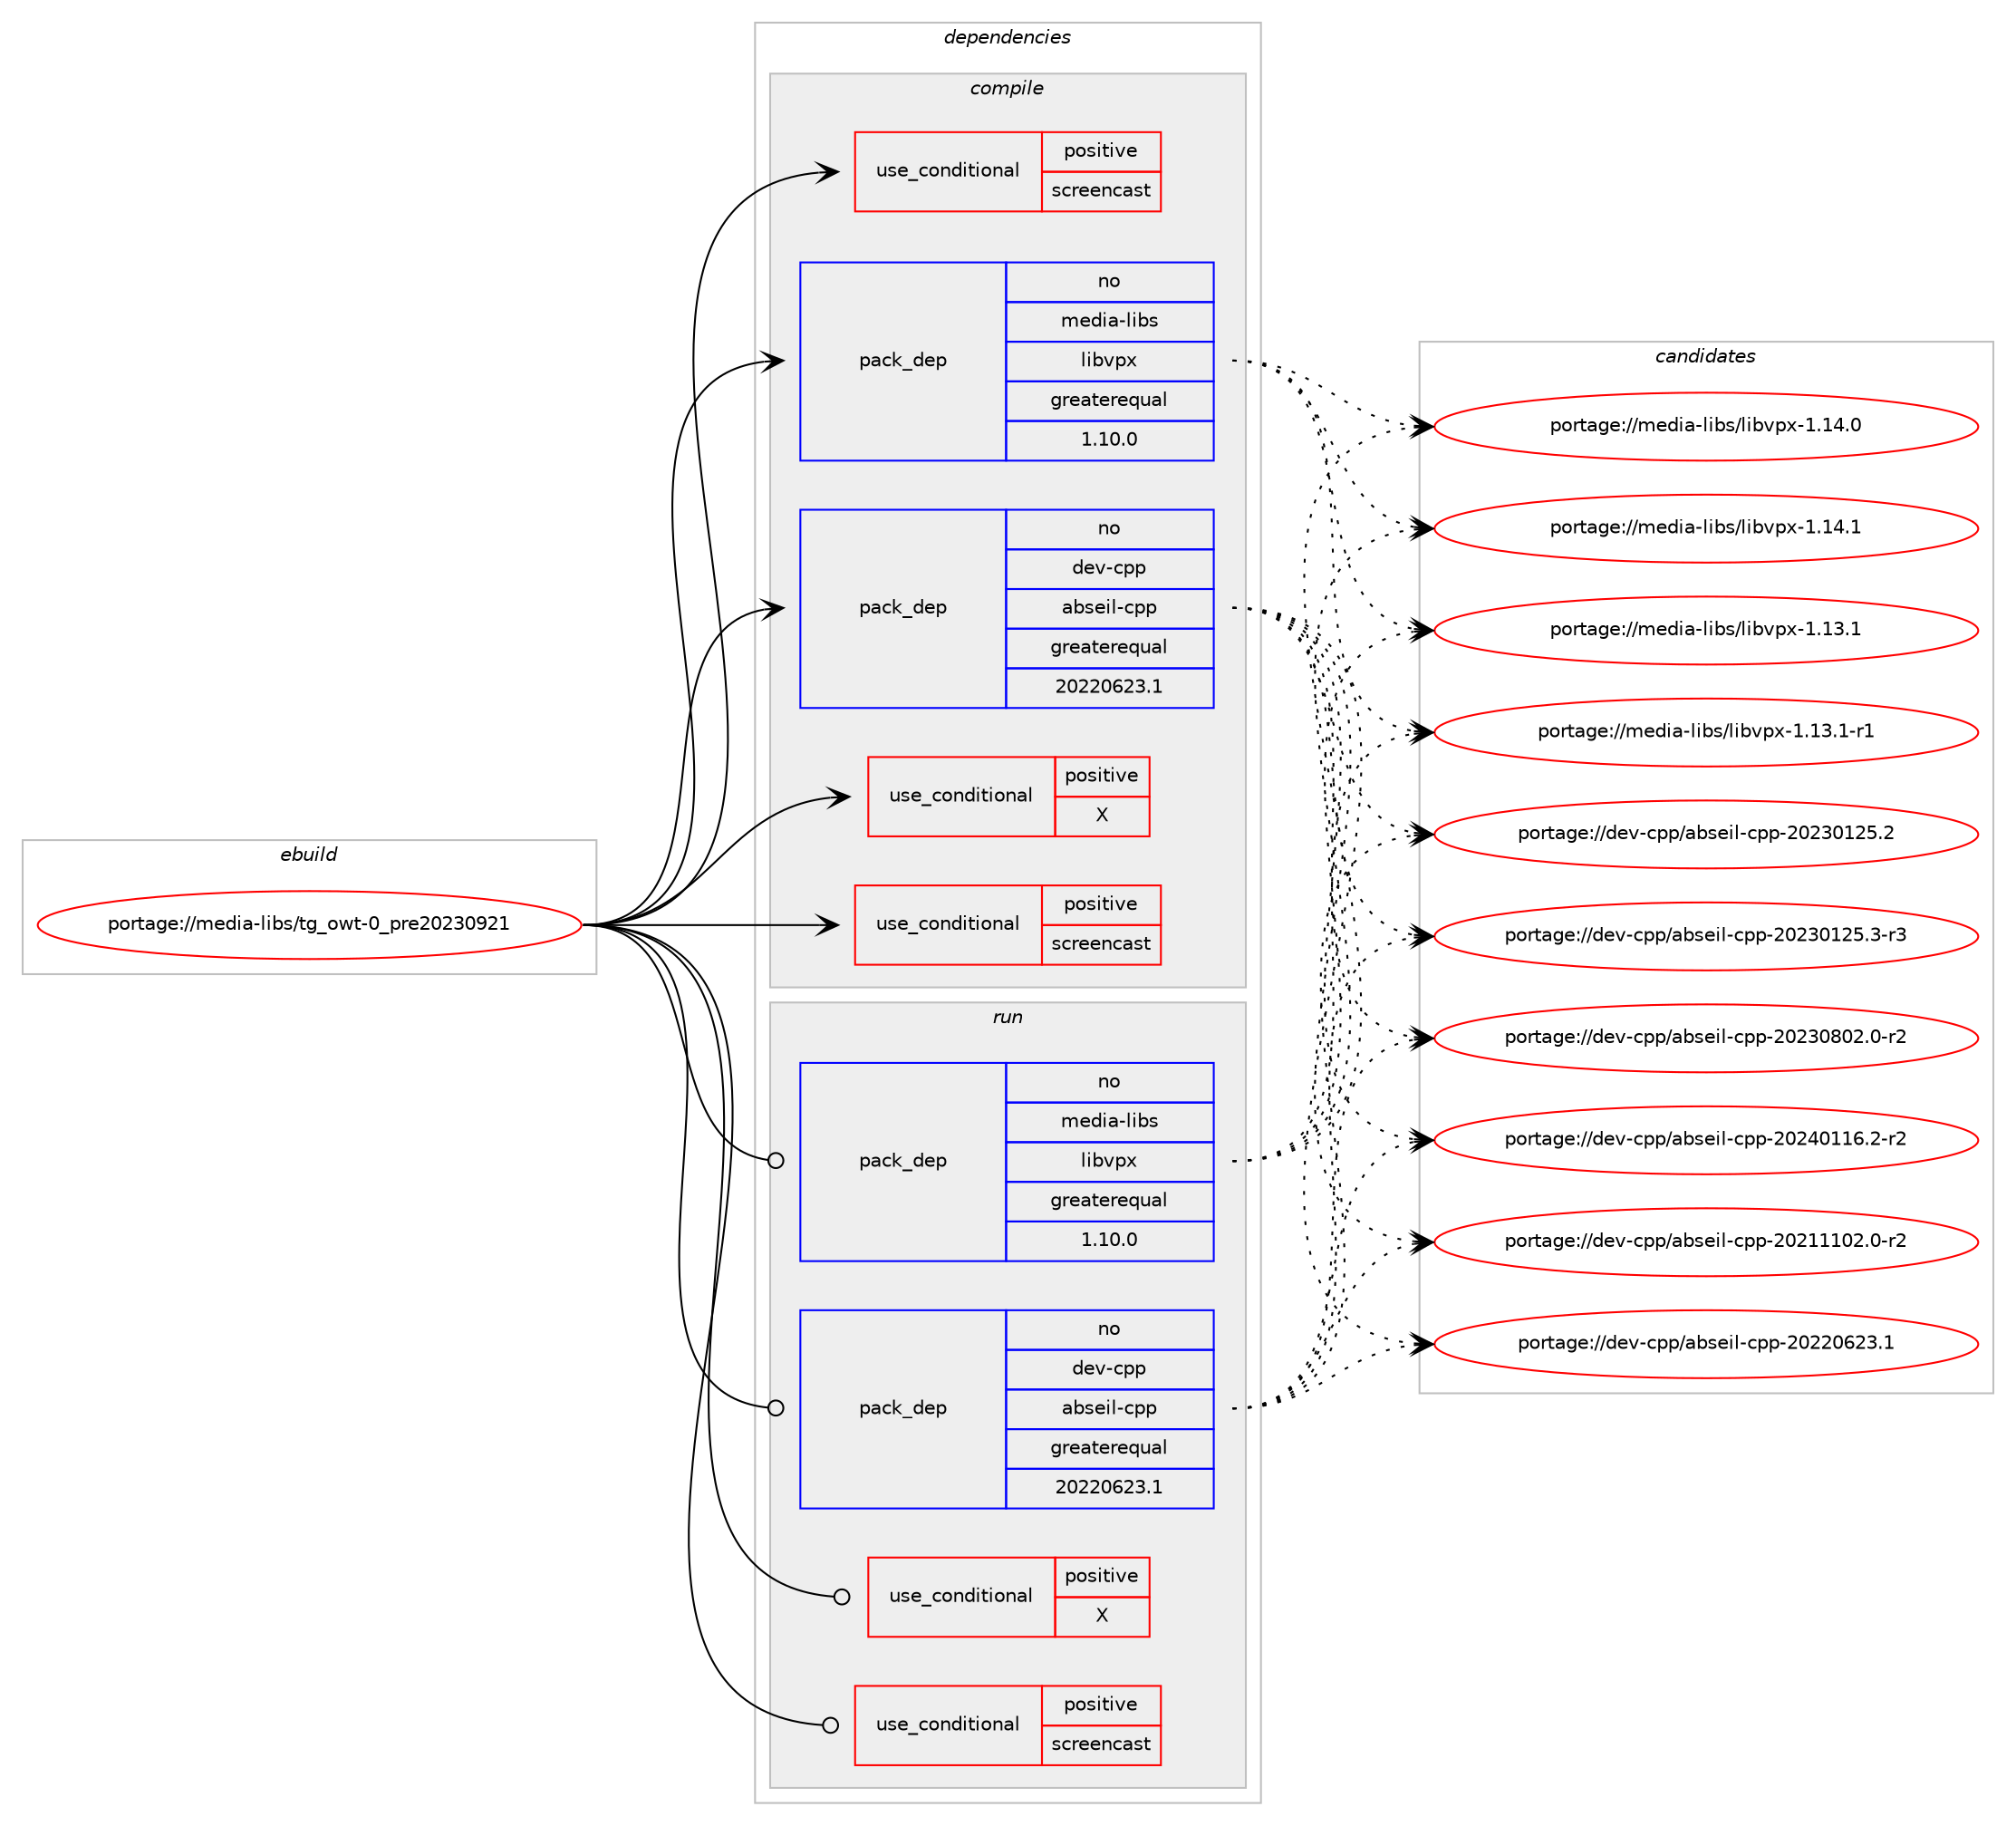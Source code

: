 digraph prolog {

# *************
# Graph options
# *************

newrank=true;
concentrate=true;
compound=true;
graph [rankdir=LR,fontname=Helvetica,fontsize=10,ranksep=1.5];#, ranksep=2.5, nodesep=0.2];
edge  [arrowhead=vee];
node  [fontname=Helvetica,fontsize=10];

# **********
# The ebuild
# **********

subgraph cluster_leftcol {
color=gray;
rank=same;
label=<<i>ebuild</i>>;
id [label="portage://media-libs/tg_owt-0_pre20230921", color=red, width=4, href="../media-libs/tg_owt-0_pre20230921.svg"];
}

# ****************
# The dependencies
# ****************

subgraph cluster_midcol {
color=gray;
label=<<i>dependencies</i>>;
subgraph cluster_compile {
fillcolor="#eeeeee";
style=filled;
label=<<i>compile</i>>;
subgraph cond75980 {
dependency158993 [label=<<TABLE BORDER="0" CELLBORDER="1" CELLSPACING="0" CELLPADDING="4"><TR><TD ROWSPAN="3" CELLPADDING="10">use_conditional</TD></TR><TR><TD>positive</TD></TR><TR><TD>X</TD></TR></TABLE>>, shape=none, color=red];
# *** BEGIN UNKNOWN DEPENDENCY TYPE (TODO) ***
# dependency158993 -> package_dependency(portage://media-libs/tg_owt-0_pre20230921,install,no,x11-libs,libX11,none,[,,],[],[])
# *** END UNKNOWN DEPENDENCY TYPE (TODO) ***

# *** BEGIN UNKNOWN DEPENDENCY TYPE (TODO) ***
# dependency158993 -> package_dependency(portage://media-libs/tg_owt-0_pre20230921,install,no,x11-libs,libXcomposite,none,[,,],[],[])
# *** END UNKNOWN DEPENDENCY TYPE (TODO) ***

# *** BEGIN UNKNOWN DEPENDENCY TYPE (TODO) ***
# dependency158993 -> package_dependency(portage://media-libs/tg_owt-0_pre20230921,install,no,x11-libs,libXdamage,none,[,,],[],[])
# *** END UNKNOWN DEPENDENCY TYPE (TODO) ***

# *** BEGIN UNKNOWN DEPENDENCY TYPE (TODO) ***
# dependency158993 -> package_dependency(portage://media-libs/tg_owt-0_pre20230921,install,no,x11-libs,libXext,none,[,,],[],[])
# *** END UNKNOWN DEPENDENCY TYPE (TODO) ***

# *** BEGIN UNKNOWN DEPENDENCY TYPE (TODO) ***
# dependency158993 -> package_dependency(portage://media-libs/tg_owt-0_pre20230921,install,no,x11-libs,libXfixes,none,[,,],[],[])
# *** END UNKNOWN DEPENDENCY TYPE (TODO) ***

# *** BEGIN UNKNOWN DEPENDENCY TYPE (TODO) ***
# dependency158993 -> package_dependency(portage://media-libs/tg_owt-0_pre20230921,install,no,x11-libs,libXrender,none,[,,],[],[])
# *** END UNKNOWN DEPENDENCY TYPE (TODO) ***

# *** BEGIN UNKNOWN DEPENDENCY TYPE (TODO) ***
# dependency158993 -> package_dependency(portage://media-libs/tg_owt-0_pre20230921,install,no,x11-libs,libXrandr,none,[,,],[],[])
# *** END UNKNOWN DEPENDENCY TYPE (TODO) ***

# *** BEGIN UNKNOWN DEPENDENCY TYPE (TODO) ***
# dependency158993 -> package_dependency(portage://media-libs/tg_owt-0_pre20230921,install,no,x11-libs,libXtst,none,[,,],[],[])
# *** END UNKNOWN DEPENDENCY TYPE (TODO) ***

}
id:e -> dependency158993:w [weight=20,style="solid",arrowhead="vee"];
subgraph cond75981 {
dependency158994 [label=<<TABLE BORDER="0" CELLBORDER="1" CELLSPACING="0" CELLPADDING="4"><TR><TD ROWSPAN="3" CELLPADDING="10">use_conditional</TD></TR><TR><TD>positive</TD></TR><TR><TD>screencast</TD></TR></TABLE>>, shape=none, color=red];
# *** BEGIN UNKNOWN DEPENDENCY TYPE (TODO) ***
# dependency158994 -> package_dependency(portage://media-libs/tg_owt-0_pre20230921,install,no,dev-libs,glib,none,[,,],[slot(2)],[])
# *** END UNKNOWN DEPENDENCY TYPE (TODO) ***

# *** BEGIN UNKNOWN DEPENDENCY TYPE (TODO) ***
# dependency158994 -> package_dependency(portage://media-libs/tg_owt-0_pre20230921,install,no,media-video,pipewire,none,[,,],any_same_slot,[])
# *** END UNKNOWN DEPENDENCY TYPE (TODO) ***

}
id:e -> dependency158994:w [weight=20,style="solid",arrowhead="vee"];
subgraph cond75982 {
dependency158995 [label=<<TABLE BORDER="0" CELLBORDER="1" CELLSPACING="0" CELLPADDING="4"><TR><TD ROWSPAN="3" CELLPADDING="10">use_conditional</TD></TR><TR><TD>positive</TD></TR><TR><TD>screencast</TD></TR></TABLE>>, shape=none, color=red];
# *** BEGIN UNKNOWN DEPENDENCY TYPE (TODO) ***
# dependency158995 -> package_dependency(portage://media-libs/tg_owt-0_pre20230921,install,no,media-libs,libglvnd,none,[,,],[],[])
# *** END UNKNOWN DEPENDENCY TYPE (TODO) ***

# *** BEGIN UNKNOWN DEPENDENCY TYPE (TODO) ***
# dependency158995 -> package_dependency(portage://media-libs/tg_owt-0_pre20230921,install,no,media-libs,mesa,none,[,,],[],[])
# *** END UNKNOWN DEPENDENCY TYPE (TODO) ***

# *** BEGIN UNKNOWN DEPENDENCY TYPE (TODO) ***
# dependency158995 -> package_dependency(portage://media-libs/tg_owt-0_pre20230921,install,no,x11-libs,libdrm,none,[,,],[],[])
# *** END UNKNOWN DEPENDENCY TYPE (TODO) ***

}
id:e -> dependency158995:w [weight=20,style="solid",arrowhead="vee"];
subgraph pack80684 {
dependency158996 [label=<<TABLE BORDER="0" CELLBORDER="1" CELLSPACING="0" CELLPADDING="4" WIDTH="220"><TR><TD ROWSPAN="6" CELLPADDING="30">pack_dep</TD></TR><TR><TD WIDTH="110">no</TD></TR><TR><TD>dev-cpp</TD></TR><TR><TD>abseil-cpp</TD></TR><TR><TD>greaterequal</TD></TR><TR><TD>20220623.1</TD></TR></TABLE>>, shape=none, color=blue];
}
id:e -> dependency158996:w [weight=20,style="solid",arrowhead="vee"];
# *** BEGIN UNKNOWN DEPENDENCY TYPE (TODO) ***
# id -> package_dependency(portage://media-libs/tg_owt-0_pre20230921,install,no,dev-libs,crc32c,none,[,,],[],[])
# *** END UNKNOWN DEPENDENCY TYPE (TODO) ***

# *** BEGIN UNKNOWN DEPENDENCY TYPE (TODO) ***
# id -> package_dependency(portage://media-libs/tg_owt-0_pre20230921,install,no,dev-libs,openssl,none,[,,],any_same_slot,[])
# *** END UNKNOWN DEPENDENCY TYPE (TODO) ***

# *** BEGIN UNKNOWN DEPENDENCY TYPE (TODO) ***
# id -> package_dependency(portage://media-libs/tg_owt-0_pre20230921,install,no,dev-libs,protobuf,none,[,,],any_same_slot,[])
# *** END UNKNOWN DEPENDENCY TYPE (TODO) ***

# *** BEGIN UNKNOWN DEPENDENCY TYPE (TODO) ***
# id -> package_dependency(portage://media-libs/tg_owt-0_pre20230921,install,no,media-libs,libjpeg-turbo,none,[,,],any_same_slot,[])
# *** END UNKNOWN DEPENDENCY TYPE (TODO) ***

subgraph pack80685 {
dependency158997 [label=<<TABLE BORDER="0" CELLBORDER="1" CELLSPACING="0" CELLPADDING="4" WIDTH="220"><TR><TD ROWSPAN="6" CELLPADDING="30">pack_dep</TD></TR><TR><TD WIDTH="110">no</TD></TR><TR><TD>media-libs</TD></TR><TR><TD>libvpx</TD></TR><TR><TD>greaterequal</TD></TR><TR><TD>1.10.0</TD></TR></TABLE>>, shape=none, color=blue];
}
id:e -> dependency158997:w [weight=20,style="solid",arrowhead="vee"];
# *** BEGIN UNKNOWN DEPENDENCY TYPE (TODO) ***
# id -> package_dependency(portage://media-libs/tg_owt-0_pre20230921,install,no,media-libs,openh264,none,[,,],any_same_slot,[])
# *** END UNKNOWN DEPENDENCY TYPE (TODO) ***

# *** BEGIN UNKNOWN DEPENDENCY TYPE (TODO) ***
# id -> package_dependency(portage://media-libs/tg_owt-0_pre20230921,install,no,media-libs,opus,none,[,,],[],[])
# *** END UNKNOWN DEPENDENCY TYPE (TODO) ***

# *** BEGIN UNKNOWN DEPENDENCY TYPE (TODO) ***
# id -> package_dependency(portage://media-libs/tg_owt-0_pre20230921,install,no,media-video,ffmpeg,none,[,,],any_same_slot,[])
# *** END UNKNOWN DEPENDENCY TYPE (TODO) ***

}
subgraph cluster_compileandrun {
fillcolor="#eeeeee";
style=filled;
label=<<i>compile and run</i>>;
}
subgraph cluster_run {
fillcolor="#eeeeee";
style=filled;
label=<<i>run</i>>;
subgraph cond75983 {
dependency158998 [label=<<TABLE BORDER="0" CELLBORDER="1" CELLSPACING="0" CELLPADDING="4"><TR><TD ROWSPAN="3" CELLPADDING="10">use_conditional</TD></TR><TR><TD>positive</TD></TR><TR><TD>X</TD></TR></TABLE>>, shape=none, color=red];
# *** BEGIN UNKNOWN DEPENDENCY TYPE (TODO) ***
# dependency158998 -> package_dependency(portage://media-libs/tg_owt-0_pre20230921,run,no,x11-libs,libX11,none,[,,],[],[])
# *** END UNKNOWN DEPENDENCY TYPE (TODO) ***

# *** BEGIN UNKNOWN DEPENDENCY TYPE (TODO) ***
# dependency158998 -> package_dependency(portage://media-libs/tg_owt-0_pre20230921,run,no,x11-libs,libXcomposite,none,[,,],[],[])
# *** END UNKNOWN DEPENDENCY TYPE (TODO) ***

# *** BEGIN UNKNOWN DEPENDENCY TYPE (TODO) ***
# dependency158998 -> package_dependency(portage://media-libs/tg_owt-0_pre20230921,run,no,x11-libs,libXdamage,none,[,,],[],[])
# *** END UNKNOWN DEPENDENCY TYPE (TODO) ***

# *** BEGIN UNKNOWN DEPENDENCY TYPE (TODO) ***
# dependency158998 -> package_dependency(portage://media-libs/tg_owt-0_pre20230921,run,no,x11-libs,libXext,none,[,,],[],[])
# *** END UNKNOWN DEPENDENCY TYPE (TODO) ***

# *** BEGIN UNKNOWN DEPENDENCY TYPE (TODO) ***
# dependency158998 -> package_dependency(portage://media-libs/tg_owt-0_pre20230921,run,no,x11-libs,libXfixes,none,[,,],[],[])
# *** END UNKNOWN DEPENDENCY TYPE (TODO) ***

# *** BEGIN UNKNOWN DEPENDENCY TYPE (TODO) ***
# dependency158998 -> package_dependency(portage://media-libs/tg_owt-0_pre20230921,run,no,x11-libs,libXrender,none,[,,],[],[])
# *** END UNKNOWN DEPENDENCY TYPE (TODO) ***

# *** BEGIN UNKNOWN DEPENDENCY TYPE (TODO) ***
# dependency158998 -> package_dependency(portage://media-libs/tg_owt-0_pre20230921,run,no,x11-libs,libXrandr,none,[,,],[],[])
# *** END UNKNOWN DEPENDENCY TYPE (TODO) ***

# *** BEGIN UNKNOWN DEPENDENCY TYPE (TODO) ***
# dependency158998 -> package_dependency(portage://media-libs/tg_owt-0_pre20230921,run,no,x11-libs,libXtst,none,[,,],[],[])
# *** END UNKNOWN DEPENDENCY TYPE (TODO) ***

}
id:e -> dependency158998:w [weight=20,style="solid",arrowhead="odot"];
subgraph cond75984 {
dependency158999 [label=<<TABLE BORDER="0" CELLBORDER="1" CELLSPACING="0" CELLPADDING="4"><TR><TD ROWSPAN="3" CELLPADDING="10">use_conditional</TD></TR><TR><TD>positive</TD></TR><TR><TD>screencast</TD></TR></TABLE>>, shape=none, color=red];
# *** BEGIN UNKNOWN DEPENDENCY TYPE (TODO) ***
# dependency158999 -> package_dependency(portage://media-libs/tg_owt-0_pre20230921,run,no,dev-libs,glib,none,[,,],[slot(2)],[])
# *** END UNKNOWN DEPENDENCY TYPE (TODO) ***

# *** BEGIN UNKNOWN DEPENDENCY TYPE (TODO) ***
# dependency158999 -> package_dependency(portage://media-libs/tg_owt-0_pre20230921,run,no,media-video,pipewire,none,[,,],any_same_slot,[])
# *** END UNKNOWN DEPENDENCY TYPE (TODO) ***

}
id:e -> dependency158999:w [weight=20,style="solid",arrowhead="odot"];
subgraph pack80686 {
dependency159000 [label=<<TABLE BORDER="0" CELLBORDER="1" CELLSPACING="0" CELLPADDING="4" WIDTH="220"><TR><TD ROWSPAN="6" CELLPADDING="30">pack_dep</TD></TR><TR><TD WIDTH="110">no</TD></TR><TR><TD>dev-cpp</TD></TR><TR><TD>abseil-cpp</TD></TR><TR><TD>greaterequal</TD></TR><TR><TD>20220623.1</TD></TR></TABLE>>, shape=none, color=blue];
}
id:e -> dependency159000:w [weight=20,style="solid",arrowhead="odot"];
# *** BEGIN UNKNOWN DEPENDENCY TYPE (TODO) ***
# id -> package_dependency(portage://media-libs/tg_owt-0_pre20230921,run,no,dev-libs,crc32c,none,[,,],[],[])
# *** END UNKNOWN DEPENDENCY TYPE (TODO) ***

# *** BEGIN UNKNOWN DEPENDENCY TYPE (TODO) ***
# id -> package_dependency(portage://media-libs/tg_owt-0_pre20230921,run,no,dev-libs,openssl,none,[,,],any_same_slot,[])
# *** END UNKNOWN DEPENDENCY TYPE (TODO) ***

# *** BEGIN UNKNOWN DEPENDENCY TYPE (TODO) ***
# id -> package_dependency(portage://media-libs/tg_owt-0_pre20230921,run,no,dev-libs,protobuf,none,[,,],any_same_slot,[])
# *** END UNKNOWN DEPENDENCY TYPE (TODO) ***

# *** BEGIN UNKNOWN DEPENDENCY TYPE (TODO) ***
# id -> package_dependency(portage://media-libs/tg_owt-0_pre20230921,run,no,media-libs,libjpeg-turbo,none,[,,],any_same_slot,[])
# *** END UNKNOWN DEPENDENCY TYPE (TODO) ***

subgraph pack80687 {
dependency159001 [label=<<TABLE BORDER="0" CELLBORDER="1" CELLSPACING="0" CELLPADDING="4" WIDTH="220"><TR><TD ROWSPAN="6" CELLPADDING="30">pack_dep</TD></TR><TR><TD WIDTH="110">no</TD></TR><TR><TD>media-libs</TD></TR><TR><TD>libvpx</TD></TR><TR><TD>greaterequal</TD></TR><TR><TD>1.10.0</TD></TR></TABLE>>, shape=none, color=blue];
}
id:e -> dependency159001:w [weight=20,style="solid",arrowhead="odot"];
# *** BEGIN UNKNOWN DEPENDENCY TYPE (TODO) ***
# id -> package_dependency(portage://media-libs/tg_owt-0_pre20230921,run,no,media-libs,openh264,none,[,,],any_same_slot,[])
# *** END UNKNOWN DEPENDENCY TYPE (TODO) ***

# *** BEGIN UNKNOWN DEPENDENCY TYPE (TODO) ***
# id -> package_dependency(portage://media-libs/tg_owt-0_pre20230921,run,no,media-libs,opus,none,[,,],[],[])
# *** END UNKNOWN DEPENDENCY TYPE (TODO) ***

# *** BEGIN UNKNOWN DEPENDENCY TYPE (TODO) ***
# id -> package_dependency(portage://media-libs/tg_owt-0_pre20230921,run,no,media-video,ffmpeg,none,[,,],any_same_slot,[])
# *** END UNKNOWN DEPENDENCY TYPE (TODO) ***

}
}

# **************
# The candidates
# **************

subgraph cluster_choices {
rank=same;
color=gray;
label=<<i>candidates</i>>;

subgraph choice80684 {
color=black;
nodesep=1;
choice1001011184599112112479798115101105108459911211245504850494949485046484511450 [label="portage://dev-cpp/abseil-cpp-20211102.0-r2", color=red, width=4,href="../dev-cpp/abseil-cpp-20211102.0-r2.svg"];
choice100101118459911211247979811510110510845991121124550485050485450514649 [label="portage://dev-cpp/abseil-cpp-20220623.1", color=red, width=4,href="../dev-cpp/abseil-cpp-20220623.1.svg"];
choice100101118459911211247979811510110510845991121124550485051484950534650 [label="portage://dev-cpp/abseil-cpp-20230125.2", color=red, width=4,href="../dev-cpp/abseil-cpp-20230125.2.svg"];
choice1001011184599112112479798115101105108459911211245504850514849505346514511451 [label="portage://dev-cpp/abseil-cpp-20230125.3-r3", color=red, width=4,href="../dev-cpp/abseil-cpp-20230125.3-r3.svg"];
choice1001011184599112112479798115101105108459911211245504850514856485046484511450 [label="portage://dev-cpp/abseil-cpp-20230802.0-r2", color=red, width=4,href="../dev-cpp/abseil-cpp-20230802.0-r2.svg"];
choice1001011184599112112479798115101105108459911211245504850524849495446504511450 [label="portage://dev-cpp/abseil-cpp-20240116.2-r2", color=red, width=4,href="../dev-cpp/abseil-cpp-20240116.2-r2.svg"];
dependency158996:e -> choice1001011184599112112479798115101105108459911211245504850494949485046484511450:w [style=dotted,weight="100"];
dependency158996:e -> choice100101118459911211247979811510110510845991121124550485050485450514649:w [style=dotted,weight="100"];
dependency158996:e -> choice100101118459911211247979811510110510845991121124550485051484950534650:w [style=dotted,weight="100"];
dependency158996:e -> choice1001011184599112112479798115101105108459911211245504850514849505346514511451:w [style=dotted,weight="100"];
dependency158996:e -> choice1001011184599112112479798115101105108459911211245504850514856485046484511450:w [style=dotted,weight="100"];
dependency158996:e -> choice1001011184599112112479798115101105108459911211245504850524849495446504511450:w [style=dotted,weight="100"];
}
subgraph choice80685 {
color=black;
nodesep=1;
choice109101100105974510810598115471081059811811212045494649514649 [label="portage://media-libs/libvpx-1.13.1", color=red, width=4,href="../media-libs/libvpx-1.13.1.svg"];
choice1091011001059745108105981154710810598118112120454946495146494511449 [label="portage://media-libs/libvpx-1.13.1-r1", color=red, width=4,href="../media-libs/libvpx-1.13.1-r1.svg"];
choice109101100105974510810598115471081059811811212045494649524648 [label="portage://media-libs/libvpx-1.14.0", color=red, width=4,href="../media-libs/libvpx-1.14.0.svg"];
choice109101100105974510810598115471081059811811212045494649524649 [label="portage://media-libs/libvpx-1.14.1", color=red, width=4,href="../media-libs/libvpx-1.14.1.svg"];
dependency158997:e -> choice109101100105974510810598115471081059811811212045494649514649:w [style=dotted,weight="100"];
dependency158997:e -> choice1091011001059745108105981154710810598118112120454946495146494511449:w [style=dotted,weight="100"];
dependency158997:e -> choice109101100105974510810598115471081059811811212045494649524648:w [style=dotted,weight="100"];
dependency158997:e -> choice109101100105974510810598115471081059811811212045494649524649:w [style=dotted,weight="100"];
}
subgraph choice80686 {
color=black;
nodesep=1;
choice1001011184599112112479798115101105108459911211245504850494949485046484511450 [label="portage://dev-cpp/abseil-cpp-20211102.0-r2", color=red, width=4,href="../dev-cpp/abseil-cpp-20211102.0-r2.svg"];
choice100101118459911211247979811510110510845991121124550485050485450514649 [label="portage://dev-cpp/abseil-cpp-20220623.1", color=red, width=4,href="../dev-cpp/abseil-cpp-20220623.1.svg"];
choice100101118459911211247979811510110510845991121124550485051484950534650 [label="portage://dev-cpp/abseil-cpp-20230125.2", color=red, width=4,href="../dev-cpp/abseil-cpp-20230125.2.svg"];
choice1001011184599112112479798115101105108459911211245504850514849505346514511451 [label="portage://dev-cpp/abseil-cpp-20230125.3-r3", color=red, width=4,href="../dev-cpp/abseil-cpp-20230125.3-r3.svg"];
choice1001011184599112112479798115101105108459911211245504850514856485046484511450 [label="portage://dev-cpp/abseil-cpp-20230802.0-r2", color=red, width=4,href="../dev-cpp/abseil-cpp-20230802.0-r2.svg"];
choice1001011184599112112479798115101105108459911211245504850524849495446504511450 [label="portage://dev-cpp/abseil-cpp-20240116.2-r2", color=red, width=4,href="../dev-cpp/abseil-cpp-20240116.2-r2.svg"];
dependency159000:e -> choice1001011184599112112479798115101105108459911211245504850494949485046484511450:w [style=dotted,weight="100"];
dependency159000:e -> choice100101118459911211247979811510110510845991121124550485050485450514649:w [style=dotted,weight="100"];
dependency159000:e -> choice100101118459911211247979811510110510845991121124550485051484950534650:w [style=dotted,weight="100"];
dependency159000:e -> choice1001011184599112112479798115101105108459911211245504850514849505346514511451:w [style=dotted,weight="100"];
dependency159000:e -> choice1001011184599112112479798115101105108459911211245504850514856485046484511450:w [style=dotted,weight="100"];
dependency159000:e -> choice1001011184599112112479798115101105108459911211245504850524849495446504511450:w [style=dotted,weight="100"];
}
subgraph choice80687 {
color=black;
nodesep=1;
choice109101100105974510810598115471081059811811212045494649514649 [label="portage://media-libs/libvpx-1.13.1", color=red, width=4,href="../media-libs/libvpx-1.13.1.svg"];
choice1091011001059745108105981154710810598118112120454946495146494511449 [label="portage://media-libs/libvpx-1.13.1-r1", color=red, width=4,href="../media-libs/libvpx-1.13.1-r1.svg"];
choice109101100105974510810598115471081059811811212045494649524648 [label="portage://media-libs/libvpx-1.14.0", color=red, width=4,href="../media-libs/libvpx-1.14.0.svg"];
choice109101100105974510810598115471081059811811212045494649524649 [label="portage://media-libs/libvpx-1.14.1", color=red, width=4,href="../media-libs/libvpx-1.14.1.svg"];
dependency159001:e -> choice109101100105974510810598115471081059811811212045494649514649:w [style=dotted,weight="100"];
dependency159001:e -> choice1091011001059745108105981154710810598118112120454946495146494511449:w [style=dotted,weight="100"];
dependency159001:e -> choice109101100105974510810598115471081059811811212045494649524648:w [style=dotted,weight="100"];
dependency159001:e -> choice109101100105974510810598115471081059811811212045494649524649:w [style=dotted,weight="100"];
}
}

}
